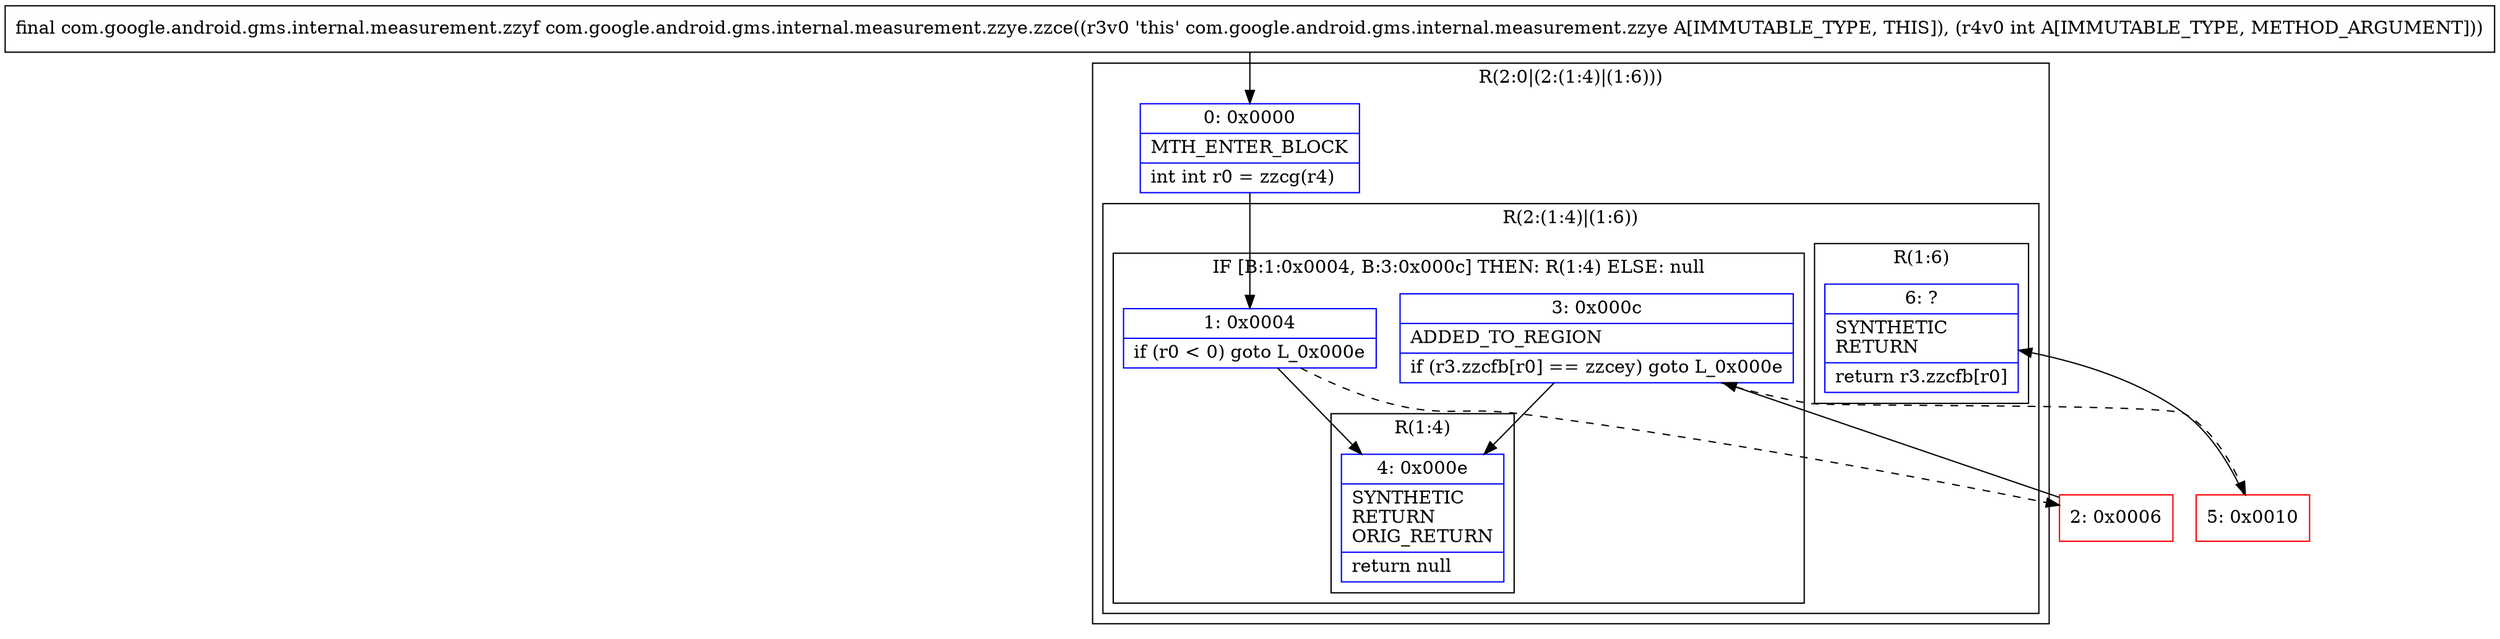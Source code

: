 digraph "CFG forcom.google.android.gms.internal.measurement.zzye.zzce(I)Lcom\/google\/android\/gms\/internal\/measurement\/zzyf;" {
subgraph cluster_Region_814502221 {
label = "R(2:0|(2:(1:4)|(1:6)))";
node [shape=record,color=blue];
Node_0 [shape=record,label="{0\:\ 0x0000|MTH_ENTER_BLOCK\l|int int r0 = zzcg(r4)\l}"];
subgraph cluster_Region_1484285068 {
label = "R(2:(1:4)|(1:6))";
node [shape=record,color=blue];
subgraph cluster_IfRegion_899701862 {
label = "IF [B:1:0x0004, B:3:0x000c] THEN: R(1:4) ELSE: null";
node [shape=record,color=blue];
Node_1 [shape=record,label="{1\:\ 0x0004|if (r0 \< 0) goto L_0x000e\l}"];
Node_3 [shape=record,label="{3\:\ 0x000c|ADDED_TO_REGION\l|if (r3.zzcfb[r0] == zzcey) goto L_0x000e\l}"];
subgraph cluster_Region_767593037 {
label = "R(1:4)";
node [shape=record,color=blue];
Node_4 [shape=record,label="{4\:\ 0x000e|SYNTHETIC\lRETURN\lORIG_RETURN\l|return null\l}"];
}
}
subgraph cluster_Region_407234721 {
label = "R(1:6)";
node [shape=record,color=blue];
Node_6 [shape=record,label="{6\:\ ?|SYNTHETIC\lRETURN\l|return r3.zzcfb[r0]\l}"];
}
}
}
Node_2 [shape=record,color=red,label="{2\:\ 0x0006}"];
Node_5 [shape=record,color=red,label="{5\:\ 0x0010}"];
MethodNode[shape=record,label="{final com.google.android.gms.internal.measurement.zzyf com.google.android.gms.internal.measurement.zzye.zzce((r3v0 'this' com.google.android.gms.internal.measurement.zzye A[IMMUTABLE_TYPE, THIS]), (r4v0 int A[IMMUTABLE_TYPE, METHOD_ARGUMENT])) }"];
MethodNode -> Node_0;
Node_0 -> Node_1;
Node_1 -> Node_2[style=dashed];
Node_1 -> Node_4;
Node_3 -> Node_4;
Node_3 -> Node_5[style=dashed];
Node_2 -> Node_3;
Node_5 -> Node_6;
}

